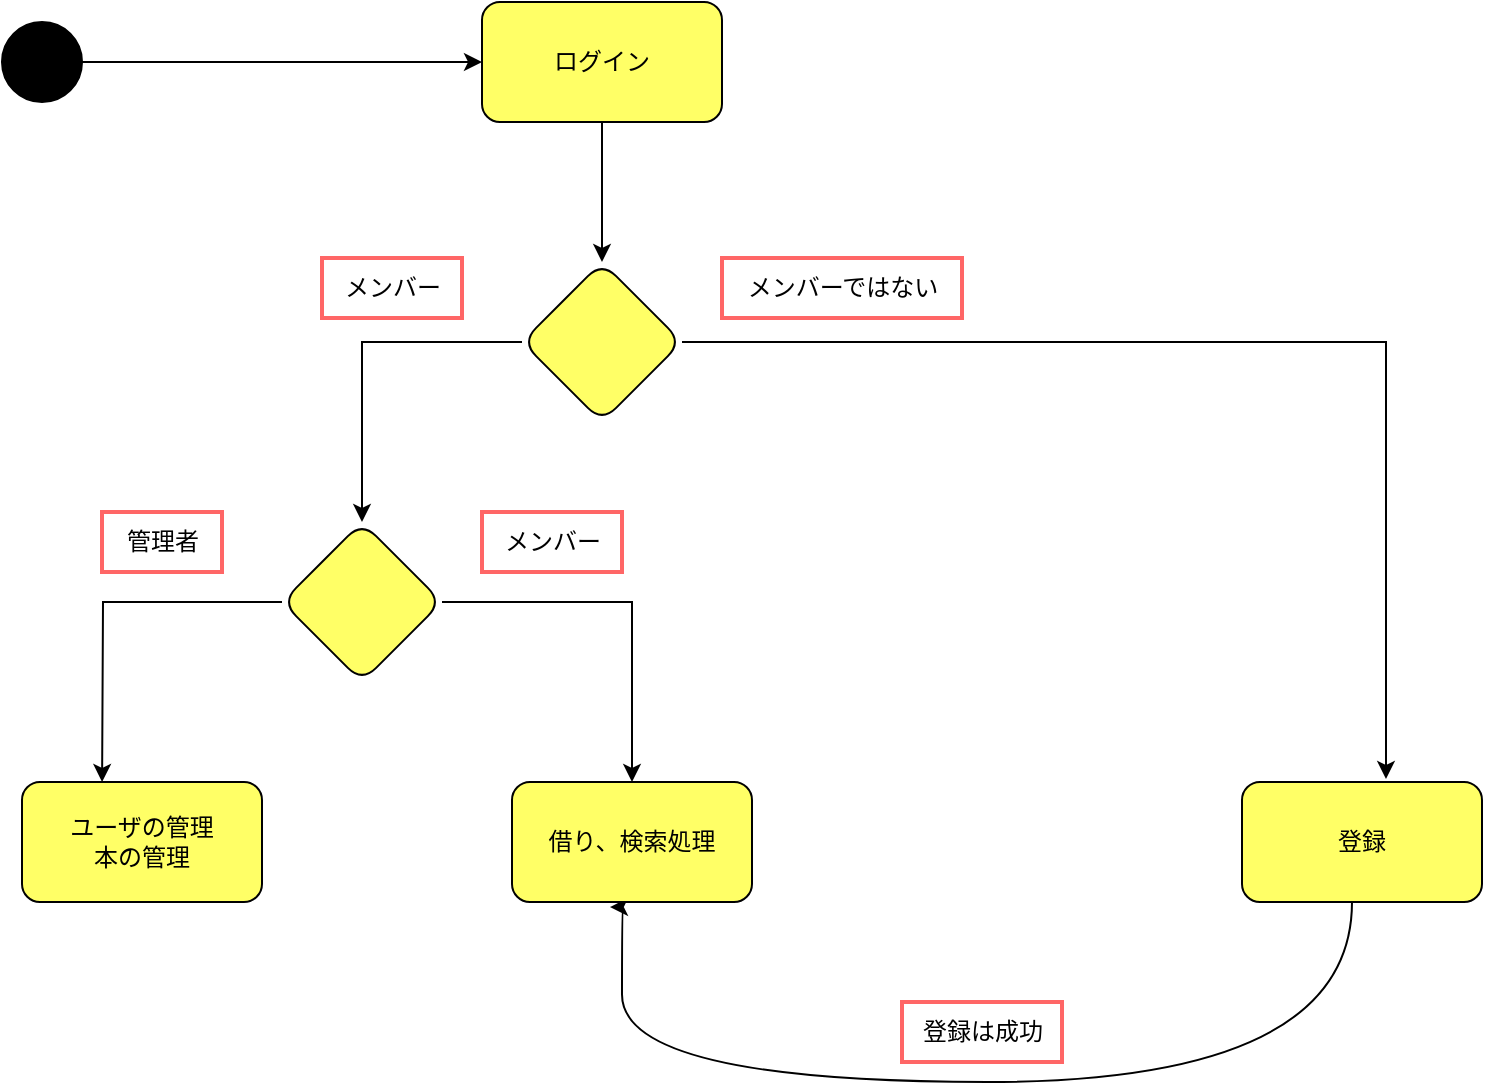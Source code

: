 <mxfile version="26.0.11">
  <diagram name="Page-1" id="eTl-st5Ho7Zqo2ssnRsO">
    <mxGraphModel dx="952" dy="497" grid="1" gridSize="10" guides="1" tooltips="1" connect="1" arrows="1" fold="1" page="1" pageScale="1" pageWidth="850" pageHeight="1100" math="0" shadow="0">
      <root>
        <mxCell id="0" />
        <mxCell id="1" parent="0" />
        <mxCell id="bQCv3VuIHQ_3GKoGvV1L-15" value="" style="edgeStyle=orthogonalEdgeStyle;rounded=0;orthogonalLoop=1;jettySize=auto;html=1;" edge="1" parent="1" source="bQCv3VuIHQ_3GKoGvV1L-2" target="bQCv3VuIHQ_3GKoGvV1L-14">
          <mxGeometry relative="1" as="geometry" />
        </mxCell>
        <mxCell id="bQCv3VuIHQ_3GKoGvV1L-2" value="ログイン" style="rounded=1;whiteSpace=wrap;html=1;fillColor=#FFFF66;" vertex="1" parent="1">
          <mxGeometry x="280" y="140" width="120" height="60" as="geometry" />
        </mxCell>
        <mxCell id="bQCv3VuIHQ_3GKoGvV1L-4" style="edgeStyle=orthogonalEdgeStyle;rounded=0;orthogonalLoop=1;jettySize=auto;html=1;entryX=0;entryY=0.5;entryDx=0;entryDy=0;" edge="1" parent="1" source="bQCv3VuIHQ_3GKoGvV1L-3" target="bQCv3VuIHQ_3GKoGvV1L-2">
          <mxGeometry relative="1" as="geometry" />
        </mxCell>
        <mxCell id="bQCv3VuIHQ_3GKoGvV1L-3" value="" style="ellipse;whiteSpace=wrap;html=1;aspect=fixed;strokeColor=#000000;fillColor=#000000;" vertex="1" parent="1">
          <mxGeometry x="40" y="150" width="40" height="40" as="geometry" />
        </mxCell>
        <mxCell id="bQCv3VuIHQ_3GKoGvV1L-32" style="edgeStyle=orthogonalEdgeStyle;rounded=0;orthogonalLoop=1;jettySize=auto;html=1;entryX=0.408;entryY=1.042;entryDx=0;entryDy=0;curved=1;entryPerimeter=0;" edge="1" parent="1" target="bQCv3VuIHQ_3GKoGvV1L-7">
          <mxGeometry relative="1" as="geometry">
            <mxPoint x="715" y="590" as="sourcePoint" />
            <mxPoint x="390" y="590" as="targetPoint" />
            <Array as="points">
              <mxPoint x="715" y="680" />
              <mxPoint x="350" y="680" />
              <mxPoint x="350" y="593" />
            </Array>
          </mxGeometry>
        </mxCell>
        <mxCell id="bQCv3VuIHQ_3GKoGvV1L-5" value="登録" style="rounded=1;whiteSpace=wrap;html=1;fillColor=#FFFF66;" vertex="1" parent="1">
          <mxGeometry x="660" y="530" width="120" height="60" as="geometry" />
        </mxCell>
        <mxCell id="bQCv3VuIHQ_3GKoGvV1L-7" value="借り、検索処理" style="rounded=1;whiteSpace=wrap;html=1;fillColor=#FFFF66;" vertex="1" parent="1">
          <mxGeometry x="295" y="530" width="120" height="60" as="geometry" />
        </mxCell>
        <mxCell id="bQCv3VuIHQ_3GKoGvV1L-25" value="" style="edgeStyle=orthogonalEdgeStyle;rounded=0;orthogonalLoop=1;jettySize=auto;html=1;" edge="1" parent="1" source="bQCv3VuIHQ_3GKoGvV1L-14" target="bQCv3VuIHQ_3GKoGvV1L-24">
          <mxGeometry relative="1" as="geometry" />
        </mxCell>
        <mxCell id="bQCv3VuIHQ_3GKoGvV1L-14" value="" style="rhombus;whiteSpace=wrap;html=1;fillColor=#FFFF66;rounded=1;" vertex="1" parent="1">
          <mxGeometry x="300" y="270" width="80" height="80" as="geometry" />
        </mxCell>
        <mxCell id="bQCv3VuIHQ_3GKoGvV1L-17" style="edgeStyle=orthogonalEdgeStyle;rounded=0;orthogonalLoop=1;jettySize=auto;html=1;exitX=1;exitY=0.5;exitDx=0;exitDy=0;entryX=0.6;entryY=-0.025;entryDx=0;entryDy=0;entryPerimeter=0;" edge="1" parent="1" source="bQCv3VuIHQ_3GKoGvV1L-14" target="bQCv3VuIHQ_3GKoGvV1L-5">
          <mxGeometry relative="1" as="geometry" />
        </mxCell>
        <mxCell id="bQCv3VuIHQ_3GKoGvV1L-19" value="メンバー" style="text;html=1;align=center;verticalAlign=middle;resizable=0;points=[];autosize=1;strokeColor=#FF6666;fillColor=#FFFFFF;strokeWidth=2;" vertex="1" parent="1">
          <mxGeometry x="200" y="268" width="70" height="30" as="geometry" />
        </mxCell>
        <mxCell id="bQCv3VuIHQ_3GKoGvV1L-21" value="メンバーではない" style="text;html=1;align=center;verticalAlign=middle;resizable=0;points=[];autosize=1;strokeColor=#FF6666;fillColor=#FFFFFF;strokeWidth=2;" vertex="1" parent="1">
          <mxGeometry x="400" y="268" width="120" height="30" as="geometry" />
        </mxCell>
        <mxCell id="bQCv3VuIHQ_3GKoGvV1L-22" value="登録は成功" style="text;html=1;align=center;verticalAlign=middle;resizable=0;points=[];autosize=1;strokeColor=#FF6666;fillColor=#FFFFFF;strokeWidth=2;" vertex="1" parent="1">
          <mxGeometry x="490" y="640" width="80" height="30" as="geometry" />
        </mxCell>
        <mxCell id="bQCv3VuIHQ_3GKoGvV1L-31" style="edgeStyle=orthogonalEdgeStyle;rounded=0;orthogonalLoop=1;jettySize=auto;html=1;exitX=1;exitY=0.5;exitDx=0;exitDy=0;" edge="1" parent="1" source="bQCv3VuIHQ_3GKoGvV1L-24" target="bQCv3VuIHQ_3GKoGvV1L-7">
          <mxGeometry relative="1" as="geometry" />
        </mxCell>
        <mxCell id="bQCv3VuIHQ_3GKoGvV1L-24" value="" style="rhombus;whiteSpace=wrap;html=1;fillColor=#FFFF66;rounded=1;" vertex="1" parent="1">
          <mxGeometry x="180" y="400" width="80" height="80" as="geometry" />
        </mxCell>
        <mxCell id="bQCv3VuIHQ_3GKoGvV1L-26" value="ユーザの管理&lt;br&gt;本の管理" style="whiteSpace=wrap;html=1;fillColor=#FFFF66;rounded=1;" vertex="1" parent="1">
          <mxGeometry x="50" y="530" width="120" height="60" as="geometry" />
        </mxCell>
        <mxCell id="bQCv3VuIHQ_3GKoGvV1L-28" style="edgeStyle=orthogonalEdgeStyle;rounded=0;orthogonalLoop=1;jettySize=auto;html=1;entryX=0.442;entryY=0.017;entryDx=0;entryDy=0;entryPerimeter=0;exitX=0;exitY=0.5;exitDx=0;exitDy=0;" edge="1" parent="1" source="bQCv3VuIHQ_3GKoGvV1L-24">
          <mxGeometry relative="1" as="geometry">
            <mxPoint x="120" y="450" as="sourcePoint" />
            <mxPoint x="90.04" y="530" as="targetPoint" />
          </mxGeometry>
        </mxCell>
        <mxCell id="bQCv3VuIHQ_3GKoGvV1L-29" value="メンバー" style="text;html=1;align=center;verticalAlign=middle;resizable=0;points=[];autosize=1;strokeColor=#FF6666;fillColor=#FFFFFF;strokeWidth=2;" vertex="1" parent="1">
          <mxGeometry x="280" y="395" width="70" height="30" as="geometry" />
        </mxCell>
        <mxCell id="bQCv3VuIHQ_3GKoGvV1L-30" value="管理者" style="text;html=1;align=center;verticalAlign=middle;resizable=0;points=[];autosize=1;strokeColor=#FF6666;fillColor=#FFFFFF;strokeWidth=2;" vertex="1" parent="1">
          <mxGeometry x="90" y="395" width="60" height="30" as="geometry" />
        </mxCell>
      </root>
    </mxGraphModel>
  </diagram>
</mxfile>
